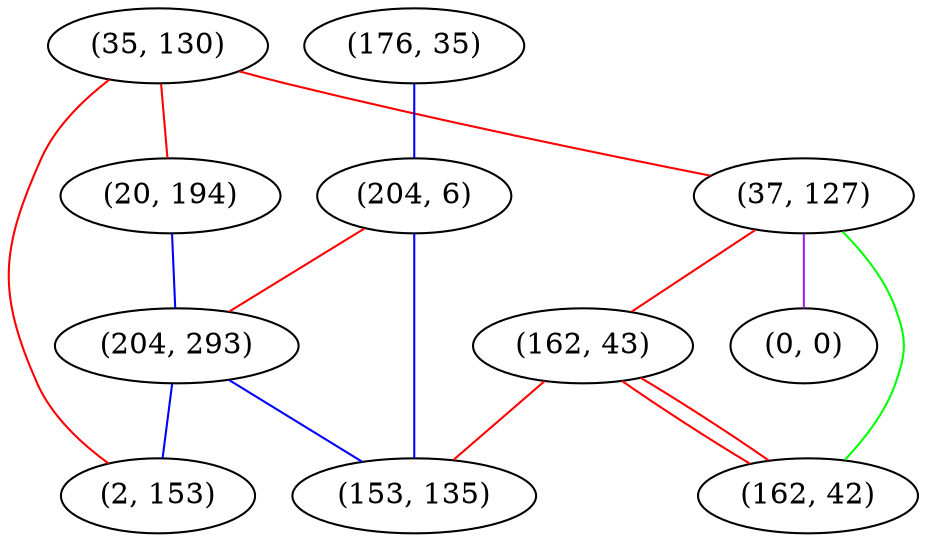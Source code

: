 graph "" {
"(35, 130)";
"(37, 127)";
"(20, 194)";
"(176, 35)";
"(162, 43)";
"(204, 6)";
"(162, 42)";
"(204, 293)";
"(0, 0)";
"(2, 153)";
"(153, 135)";
"(35, 130)" -- "(20, 194)"  [color=red, key=0, weight=1];
"(35, 130)" -- "(37, 127)"  [color=red, key=0, weight=1];
"(35, 130)" -- "(2, 153)"  [color=red, key=0, weight=1];
"(37, 127)" -- "(0, 0)"  [color=purple, key=0, weight=4];
"(37, 127)" -- "(162, 43)"  [color=red, key=0, weight=1];
"(37, 127)" -- "(162, 42)"  [color=green, key=0, weight=2];
"(20, 194)" -- "(204, 293)"  [color=blue, key=0, weight=3];
"(176, 35)" -- "(204, 6)"  [color=blue, key=0, weight=3];
"(162, 43)" -- "(162, 42)"  [color=red, key=0, weight=1];
"(162, 43)" -- "(162, 42)"  [color=red, key=1, weight=1];
"(162, 43)" -- "(153, 135)"  [color=red, key=0, weight=1];
"(204, 6)" -- "(204, 293)"  [color=red, key=0, weight=1];
"(204, 6)" -- "(153, 135)"  [color=blue, key=0, weight=3];
"(204, 293)" -- "(2, 153)"  [color=blue, key=0, weight=3];
"(204, 293)" -- "(153, 135)"  [color=blue, key=0, weight=3];
}
